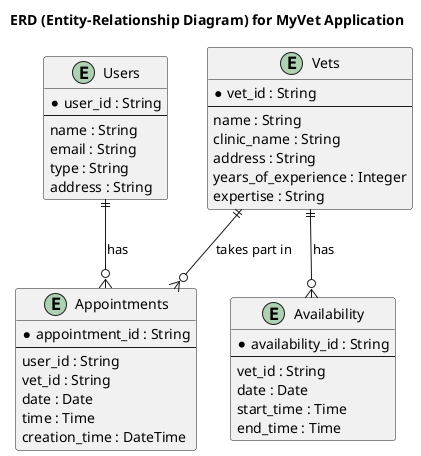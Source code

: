 @startuml

title ERD (Entity-Relationship Diagram) for MyVet Application

entity "Users" {
    * user_id : String
    --
    name : String
    email : String
    type : String
    address : String
}

entity "Appointments" {
    * appointment_id : String
    --
    user_id : String
    vet_id : String
    date : Date
    time : Time
    creation_time : DateTime
}

entity "Vets" {
    * vet_id : String
    --
    name : String
    clinic_name : String
    address : String
    years_of_experience : Integer
    expertise : String
}

entity "Availability" {
    * availability_id : String
    --
    vet_id : String
    date : Date
    start_time : Time
    end_time : Time
}

Users ||--o{ Appointments : "has"
Vets ||--o{ Appointments : "takes part in"
Vets ||--o{ Availability : "has"

@enduml
